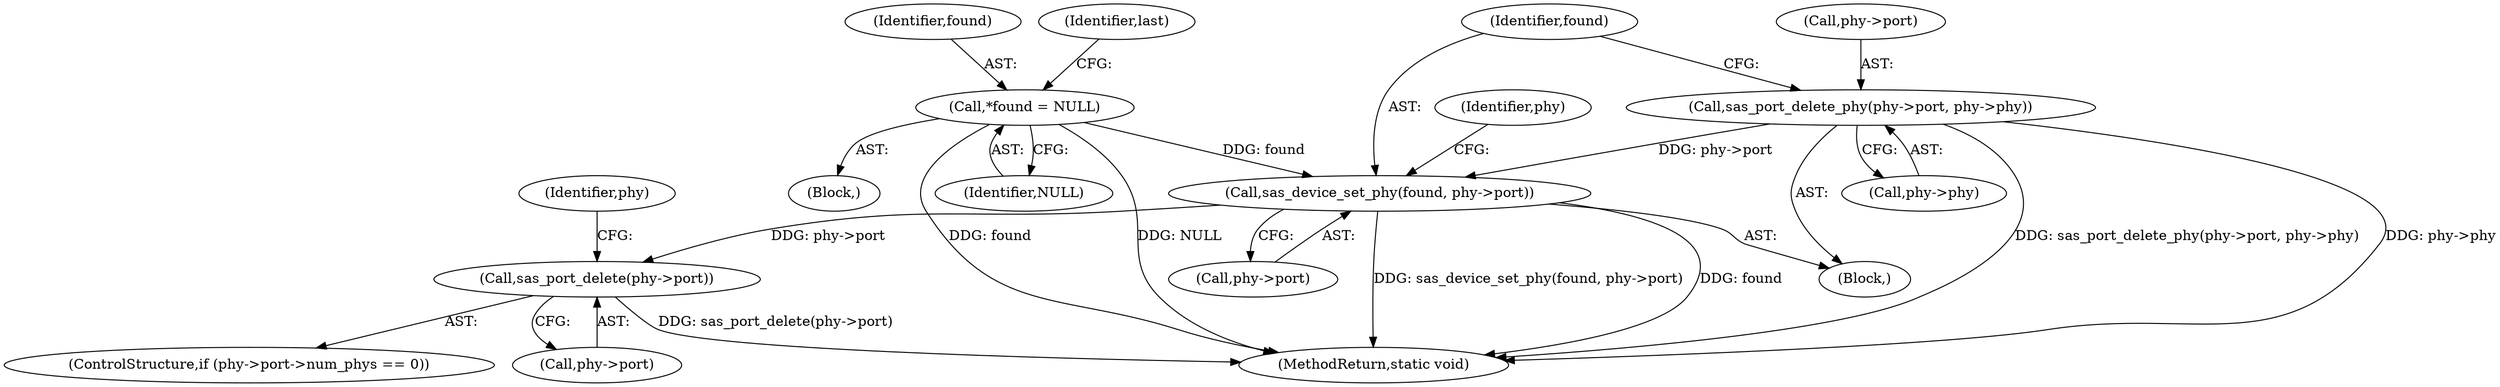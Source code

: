 digraph "0_linux_0558f33c06bb910e2879e355192227a8e8f0219d_8@API" {
"1000211" [label="(Call,sas_port_delete(phy->port))"];
"1000198" [label="(Call,sas_device_set_phy(found, phy->port))"];
"1000124" [label="(Call,*found = NULL)"];
"1000191" [label="(Call,sas_port_delete_phy(phy->port, phy->phy))"];
"1000211" [label="(Call,sas_port_delete(phy->port))"];
"1000124" [label="(Call,*found = NULL)"];
"1000217" [label="(Identifier,phy)"];
"1000104" [label="(Block,)"];
"1000207" [label="(Identifier,phy)"];
"1000198" [label="(Call,sas_device_set_phy(found, phy->port))"];
"1000126" [label="(Identifier,NULL)"];
"1000125" [label="(Identifier,found)"];
"1000192" [label="(Call,phy->port)"];
"1000128" [label="(Identifier,last)"];
"1000220" [label="(MethodReturn,static void)"];
"1000190" [label="(Block,)"];
"1000199" [label="(Identifier,found)"];
"1000191" [label="(Call,sas_port_delete_phy(phy->port, phy->phy))"];
"1000195" [label="(Call,phy->phy)"];
"1000203" [label="(ControlStructure,if (phy->port->num_phys == 0))"];
"1000212" [label="(Call,phy->port)"];
"1000200" [label="(Call,phy->port)"];
"1000211" -> "1000203"  [label="AST: "];
"1000211" -> "1000212"  [label="CFG: "];
"1000212" -> "1000211"  [label="AST: "];
"1000217" -> "1000211"  [label="CFG: "];
"1000211" -> "1000220"  [label="DDG: sas_port_delete(phy->port)"];
"1000198" -> "1000211"  [label="DDG: phy->port"];
"1000198" -> "1000190"  [label="AST: "];
"1000198" -> "1000200"  [label="CFG: "];
"1000199" -> "1000198"  [label="AST: "];
"1000200" -> "1000198"  [label="AST: "];
"1000207" -> "1000198"  [label="CFG: "];
"1000198" -> "1000220"  [label="DDG: found"];
"1000198" -> "1000220"  [label="DDG: sas_device_set_phy(found, phy->port)"];
"1000124" -> "1000198"  [label="DDG: found"];
"1000191" -> "1000198"  [label="DDG: phy->port"];
"1000124" -> "1000104"  [label="AST: "];
"1000124" -> "1000126"  [label="CFG: "];
"1000125" -> "1000124"  [label="AST: "];
"1000126" -> "1000124"  [label="AST: "];
"1000128" -> "1000124"  [label="CFG: "];
"1000124" -> "1000220"  [label="DDG: NULL"];
"1000124" -> "1000220"  [label="DDG: found"];
"1000191" -> "1000190"  [label="AST: "];
"1000191" -> "1000195"  [label="CFG: "];
"1000192" -> "1000191"  [label="AST: "];
"1000195" -> "1000191"  [label="AST: "];
"1000199" -> "1000191"  [label="CFG: "];
"1000191" -> "1000220"  [label="DDG: phy->phy"];
"1000191" -> "1000220"  [label="DDG: sas_port_delete_phy(phy->port, phy->phy)"];
}

